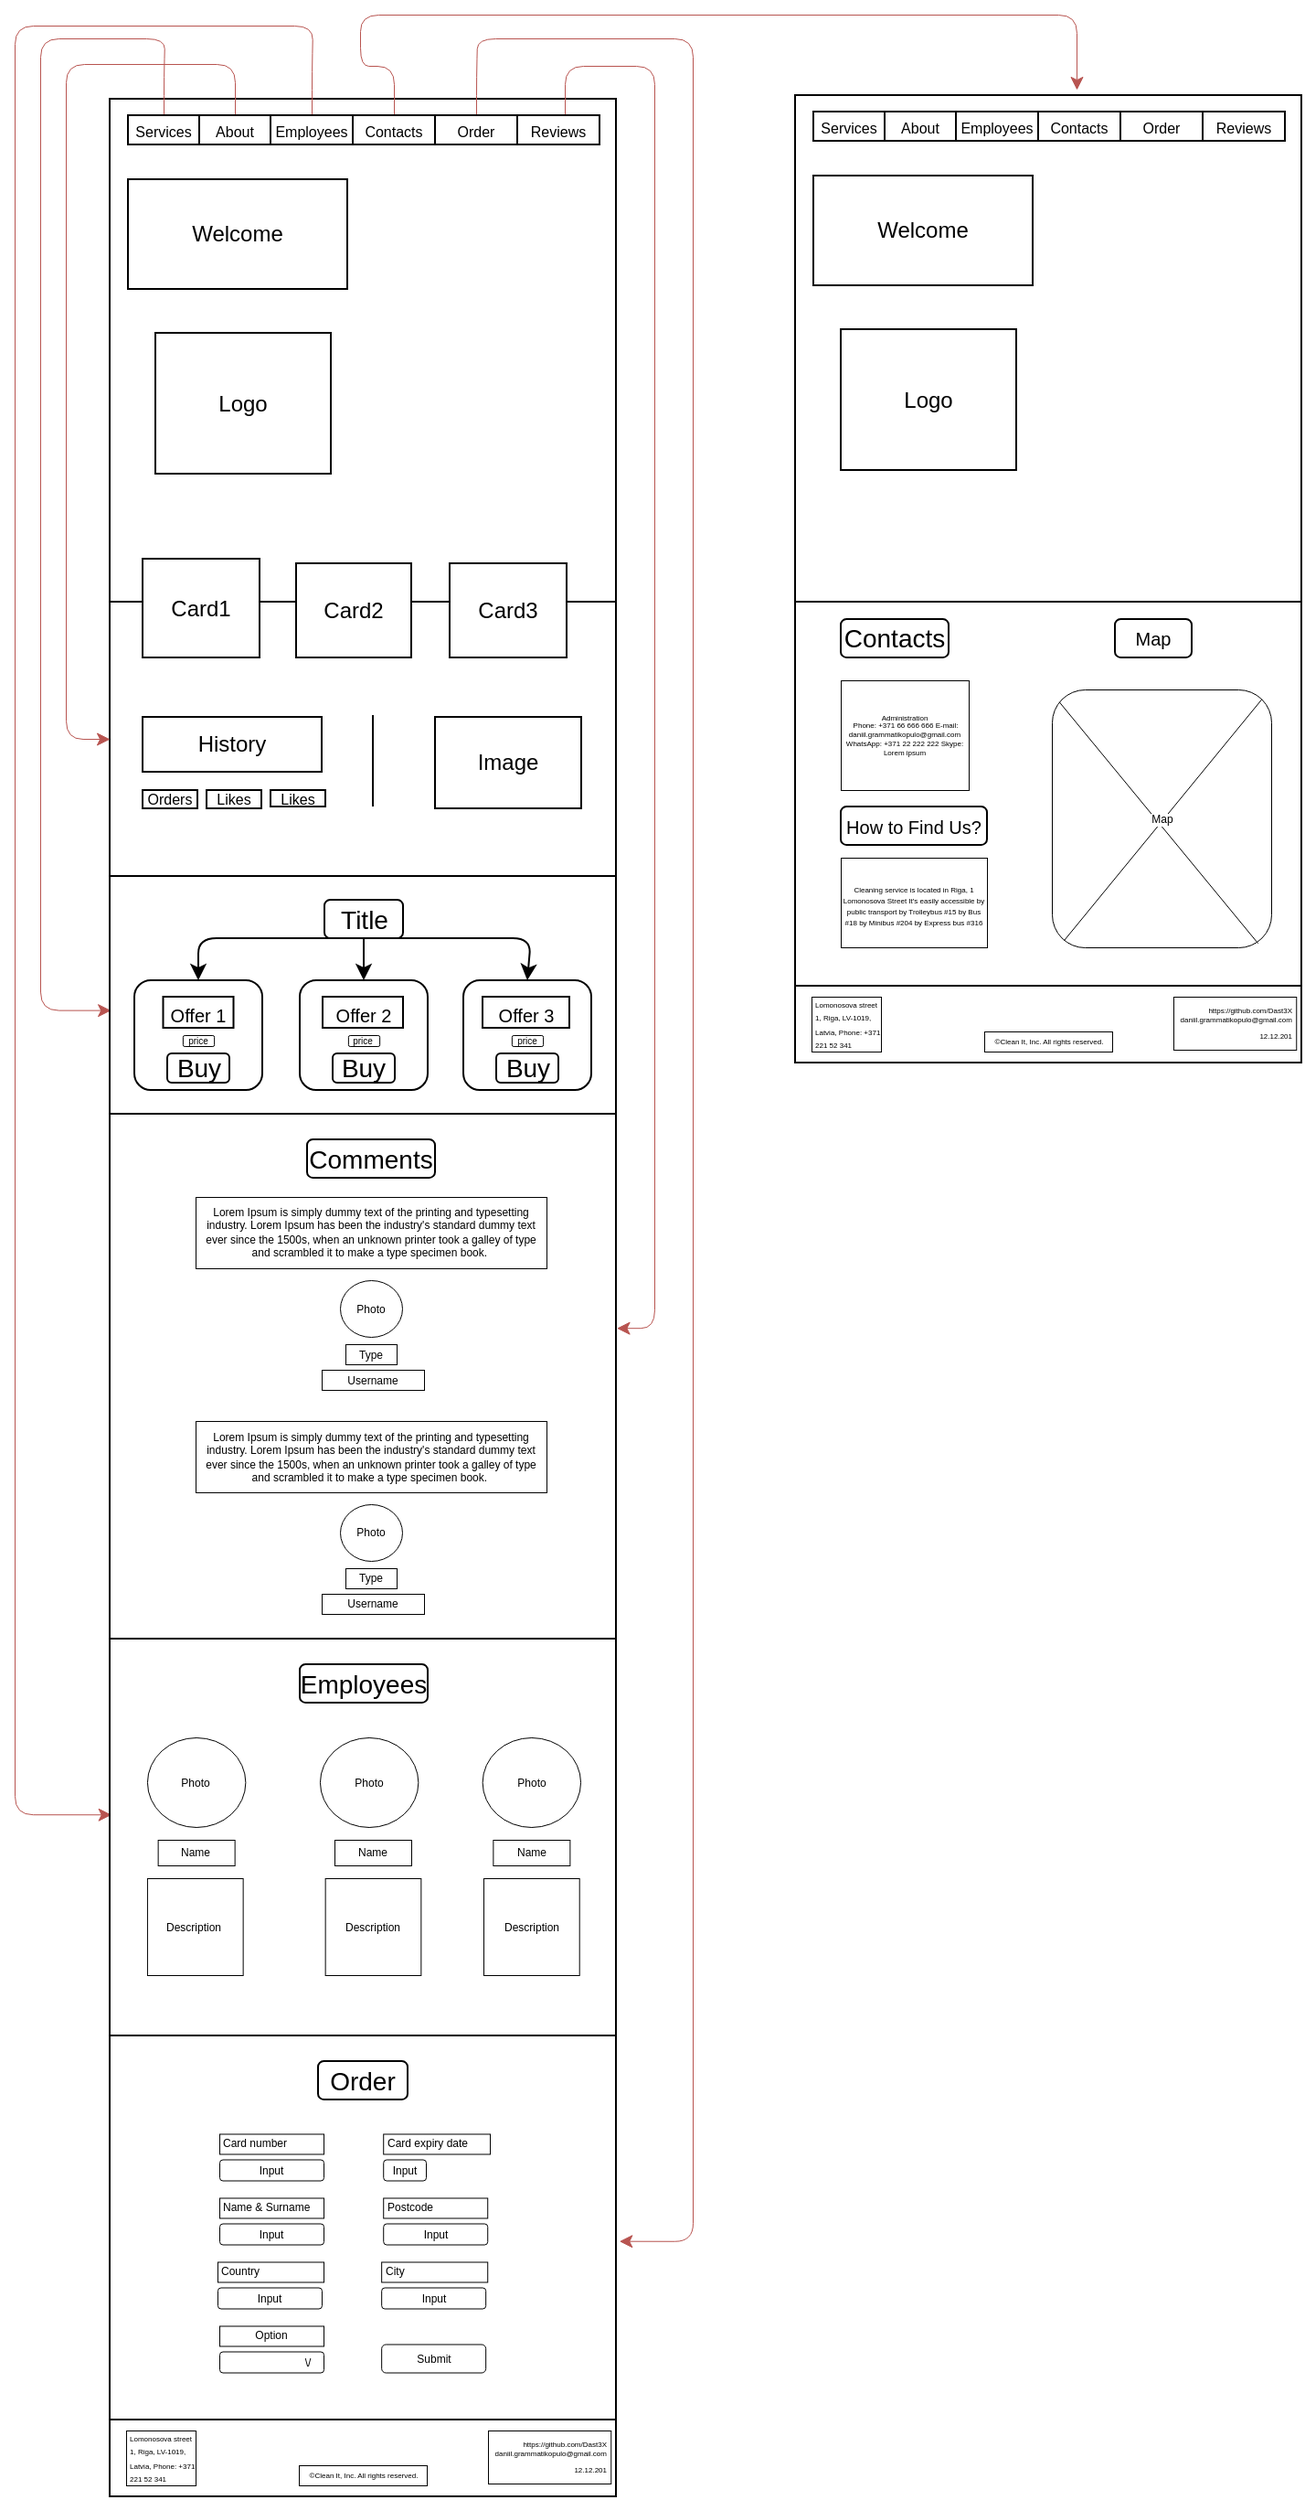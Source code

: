 <mxfile version="20.7.4" type="device"><diagram id="9Qrup2oT-yBpUS3S51G-" name="Page-1"><mxGraphModel dx="2049" dy="2237" grid="1" gridSize="7" guides="1" tooltips="1" connect="1" arrows="1" fold="1" page="1" pageScale="1" pageWidth="850" pageHeight="1100" math="0" shadow="0"><root><mxCell id="0"/><mxCell id="1" parent="0"/><mxCell id="4r6QGuU--XmFVPtCDeLg-192" value="" style="rounded=0;whiteSpace=wrap;html=1;fontSize=8;" vertex="1" parent="1"><mxGeometry x="525" y="300" width="277" height="210" as="geometry"/></mxCell><mxCell id="4r6QGuU--XmFVPtCDeLg-8" value="" style="whiteSpace=wrap;html=1;aspect=fixed;rounded=0;" vertex="1" parent="1"><mxGeometry x="150" y="25" width="277" height="277" as="geometry"/></mxCell><mxCell id="4r6QGuU--XmFVPtCDeLg-10" value="Welcome" style="rounded=0;whiteSpace=wrap;html=1;" vertex="1" parent="1"><mxGeometry x="160" y="69" width="120" height="60" as="geometry"/></mxCell><mxCell id="4r6QGuU--XmFVPtCDeLg-11" value="Logo" style="rounded=0;whiteSpace=wrap;html=1;" vertex="1" parent="1"><mxGeometry x="175" y="153" width="96" height="77" as="geometry"/></mxCell><mxCell id="4r6QGuU--XmFVPtCDeLg-12" value="" style="rounded=0;whiteSpace=wrap;html=1;" vertex="1" parent="1"><mxGeometry x="150" y="300" width="277" height="150" as="geometry"/></mxCell><mxCell id="4r6QGuU--XmFVPtCDeLg-13" value="Card1" style="rounded=0;whiteSpace=wrap;html=1;" vertex="1" parent="1"><mxGeometry x="168" y="276.5" width="64" height="54" as="geometry"/></mxCell><mxCell id="4r6QGuU--XmFVPtCDeLg-14" value="Card2" style="rounded=0;whiteSpace=wrap;html=1;" vertex="1" parent="1"><mxGeometry x="252" y="279" width="63" height="51.5" as="geometry"/></mxCell><mxCell id="4r6QGuU--XmFVPtCDeLg-15" value="Card3" style="rounded=0;whiteSpace=wrap;html=1;" vertex="1" parent="1"><mxGeometry x="336" y="279" width="64" height="51.5" as="geometry"/></mxCell><mxCell id="4r6QGuU--XmFVPtCDeLg-16" value="History" style="rounded=0;whiteSpace=wrap;html=1;" vertex="1" parent="1"><mxGeometry x="168" y="363" width="98" height="30" as="geometry"/></mxCell><mxCell id="4r6QGuU--XmFVPtCDeLg-18" value="" style="endArrow=none;html=1;rounded=0;" edge="1" parent="1"><mxGeometry x="0.2" y="-155" width="50" height="50" relative="1" as="geometry"><mxPoint x="294" y="412" as="sourcePoint"/><mxPoint x="294" y="362" as="targetPoint"/><Array as="points"><mxPoint x="294" y="392"/></Array><mxPoint as="offset"/></mxGeometry></mxCell><mxCell id="4r6QGuU--XmFVPtCDeLg-19" value="Image" style="rounded=0;whiteSpace=wrap;html=1;" vertex="1" parent="1"><mxGeometry x="328" y="363" width="80" height="50" as="geometry"/></mxCell><mxCell id="4r6QGuU--XmFVPtCDeLg-23" value="Orders" style="rounded=0;whiteSpace=wrap;html=1;fontSize=8;" vertex="1" parent="1"><mxGeometry x="168" y="403" width="30" height="10" as="geometry"/></mxCell><mxCell id="4r6QGuU--XmFVPtCDeLg-24" value="Likes" style="rounded=0;whiteSpace=wrap;html=1;fontSize=8;" vertex="1" parent="1"><mxGeometry x="203" y="403" width="30" height="10" as="geometry"/></mxCell><mxCell id="4r6QGuU--XmFVPtCDeLg-25" value="Likes" style="rounded=0;whiteSpace=wrap;html=1;fontSize=8;" vertex="1" parent="1"><mxGeometry x="238" y="403" width="30" height="9" as="geometry"/></mxCell><mxCell id="4r6QGuU--XmFVPtCDeLg-147" style="edgeStyle=orthogonalEdgeStyle;orthogonalLoop=1;jettySize=auto;html=1;fontSize=4;entryX=0.002;entryY=0.564;entryDx=0;entryDy=0;entryPerimeter=0;spacing=1;strokeWidth=0.5;fillColor=#f8cecc;strokeColor=#b85450;" edge="1" parent="1" source="4r6QGuU--XmFVPtCDeLg-27" target="4r6QGuU--XmFVPtCDeLg-46"><mxGeometry relative="1" as="geometry"><mxPoint x="126" y="195.645" as="targetPoint"/><Array as="points"><mxPoint x="180" y="13"/><mxPoint x="180" y="13"/><mxPoint x="180" y="-8"/><mxPoint x="112" y="-8"/><mxPoint x="112" y="523"/></Array></mxGeometry></mxCell><mxCell id="4r6QGuU--XmFVPtCDeLg-27" value="&lt;font style=&quot;font-size: 8px;&quot;&gt;Services&lt;/font&gt;" style="rounded=0;whiteSpace=wrap;html=1;" vertex="1" parent="1"><mxGeometry x="160" y="34" width="39" height="16" as="geometry"/></mxCell><mxCell id="4r6QGuU--XmFVPtCDeLg-130" style="edgeStyle=orthogonalEdgeStyle;orthogonalLoop=1;jettySize=auto;html=1;fontSize=4;entryX=0;entryY=0.5;entryDx=0;entryDy=0;spacing=1;strokeWidth=0.5;fillColor=#f8cecc;strokeColor=#b85450;" edge="1" parent="1" source="4r6QGuU--XmFVPtCDeLg-28" target="4r6QGuU--XmFVPtCDeLg-12"><mxGeometry relative="1" as="geometry"><mxPoint x="112" y="69" as="targetPoint"/><Array as="points"><mxPoint x="219" y="6"/><mxPoint x="126" y="6"/><mxPoint x="126" y="375"/></Array></mxGeometry></mxCell><mxCell id="4r6QGuU--XmFVPtCDeLg-28" value="&lt;font style=&quot;font-size: 8px;&quot;&gt;About&lt;/font&gt;" style="rounded=0;whiteSpace=wrap;html=1;" vertex="1" parent="1"><mxGeometry x="199" y="34" width="39" height="16" as="geometry"/></mxCell><mxCell id="4r6QGuU--XmFVPtCDeLg-138" style="edgeStyle=orthogonalEdgeStyle;orthogonalLoop=1;jettySize=auto;html=1;fontSize=4;entryX=0.003;entryY=0.443;entryDx=0;entryDy=0;entryPerimeter=0;spacing=1;strokeWidth=0.5;fillColor=#f8cecc;strokeColor=#b85450;" edge="1" parent="1" source="4r6QGuU--XmFVPtCDeLg-29" target="4r6QGuU--XmFVPtCDeLg-83"><mxGeometry relative="1" as="geometry"><mxPoint x="98" y="965" as="targetPoint"/><Array as="points"><mxPoint x="261" y="10"/><mxPoint x="261" y="10"/><mxPoint x="261" y="-15"/><mxPoint x="98" y="-15"/><mxPoint x="98" y="963"/></Array></mxGeometry></mxCell><mxCell id="4r6QGuU--XmFVPtCDeLg-29" value="&lt;font style=&quot;font-size: 8px;&quot;&gt;Employees&lt;/font&gt;" style="rounded=0;whiteSpace=wrap;html=1;" vertex="1" parent="1"><mxGeometry x="238" y="34" width="45" height="16" as="geometry"/></mxCell><mxCell id="4r6QGuU--XmFVPtCDeLg-173" style="edgeStyle=orthogonalEdgeStyle;orthogonalLoop=1;jettySize=auto;html=1;strokeWidth=0.5;fontSize=4;fillColor=#f8cecc;strokeColor=#b85450;" edge="1" parent="1" source="4r6QGuU--XmFVPtCDeLg-40"><mxGeometry relative="1" as="geometry"><mxPoint x="679" y="20" as="targetPoint"/><Array as="points"><mxPoint x="306" y="7"/><mxPoint x="287" y="7"/><mxPoint x="287" y="-21"/><mxPoint x="679" y="-21"/><mxPoint x="679" y="20"/></Array></mxGeometry></mxCell><mxCell id="4r6QGuU--XmFVPtCDeLg-40" value="&lt;font style=&quot;font-size: 8px;&quot;&gt;Contacts&lt;/font&gt;" style="rounded=0;whiteSpace=wrap;html=1;" vertex="1" parent="1"><mxGeometry x="283" y="34" width="45" height="16" as="geometry"/></mxCell><mxCell id="4r6QGuU--XmFVPtCDeLg-156" style="edgeStyle=orthogonalEdgeStyle;orthogonalLoop=1;jettySize=auto;html=1;fontSize=4;entryX=1.006;entryY=0.535;entryDx=0;entryDy=0;entryPerimeter=0;spacing=1;strokeWidth=0.5;fillColor=#f8cecc;strokeColor=#b85450;" edge="1" parent="1" source="4r6QGuU--XmFVPtCDeLg-41" target="4r6QGuU--XmFVPtCDeLg-97"><mxGeometry relative="1" as="geometry"><mxPoint x="462" y="1196" as="targetPoint"/><Array as="points"><mxPoint x="351" y="13"/><mxPoint x="351" y="13"/><mxPoint x="351" y="-8"/><mxPoint x="469" y="-8"/><mxPoint x="469" y="1196"/></Array></mxGeometry></mxCell><mxCell id="4r6QGuU--XmFVPtCDeLg-41" value="&lt;font style=&quot;font-size: 8px;&quot;&gt;Order&lt;/font&gt;" style="rounded=0;whiteSpace=wrap;html=1;" vertex="1" parent="1"><mxGeometry x="328" y="34" width="45" height="16" as="geometry"/></mxCell><mxCell id="4r6QGuU--XmFVPtCDeLg-158" style="edgeStyle=orthogonalEdgeStyle;orthogonalLoop=1;jettySize=auto;html=1;fontSize=4;entryX=1.001;entryY=0.408;entryDx=0;entryDy=0;entryPerimeter=0;spacing=1;strokeWidth=0.5;fillColor=#f8cecc;strokeColor=#b85450;" edge="1" parent="1" source="4r6QGuU--XmFVPtCDeLg-43" target="4r6QGuU--XmFVPtCDeLg-71"><mxGeometry relative="1" as="geometry"><mxPoint x="434" y="251" as="targetPoint"/><Array as="points"><mxPoint x="399" y="7"/><mxPoint x="448" y="7"/><mxPoint x="448" y="697"/></Array></mxGeometry></mxCell><mxCell id="4r6QGuU--XmFVPtCDeLg-43" value="&lt;font style=&quot;font-size: 8px;&quot;&gt;Reviews&lt;/font&gt;" style="rounded=0;whiteSpace=wrap;html=1;" vertex="1" parent="1"><mxGeometry x="373" y="34" width="45" height="16" as="geometry"/></mxCell><mxCell id="4r6QGuU--XmFVPtCDeLg-46" value="" style="rounded=0;whiteSpace=wrap;html=1;fontSize=8;" vertex="1" parent="1"><mxGeometry x="150" y="450" width="277" height="130" as="geometry"/></mxCell><mxCell id="4r6QGuU--XmFVPtCDeLg-58" style="edgeStyle=orthogonalEdgeStyle;orthogonalLoop=1;jettySize=auto;html=1;entryX=0.5;entryY=0;entryDx=0;entryDy=0;fontSize=14;" edge="1" parent="1" source="4r6QGuU--XmFVPtCDeLg-49" target="4r6QGuU--XmFVPtCDeLg-52"><mxGeometry relative="1" as="geometry"/></mxCell><mxCell id="4r6QGuU--XmFVPtCDeLg-49" value="&lt;font style=&quot;font-size: 14px;&quot;&gt;Title&lt;/font&gt;" style="rounded=1;whiteSpace=wrap;html=1;fontSize=8;" vertex="1" parent="1"><mxGeometry x="267.5" y="463" width="43" height="21" as="geometry"/></mxCell><mxCell id="4r6QGuU--XmFVPtCDeLg-50" value="" style="rounded=1;whiteSpace=wrap;html=1;fontSize=14;" vertex="1" parent="1"><mxGeometry x="163.5" y="507" width="70" height="60" as="geometry"/></mxCell><mxCell id="4r6QGuU--XmFVPtCDeLg-52" value="" style="rounded=1;whiteSpace=wrap;html=1;fontSize=14;" vertex="1" parent="1"><mxGeometry x="254" y="507" width="70" height="60" as="geometry"/></mxCell><mxCell id="4r6QGuU--XmFVPtCDeLg-53" value="" style="rounded=1;whiteSpace=wrap;html=1;fontSize=14;" vertex="1" parent="1"><mxGeometry x="343.5" y="507" width="70" height="60" as="geometry"/></mxCell><mxCell id="4r6QGuU--XmFVPtCDeLg-54" value="Buy" style="rounded=1;whiteSpace=wrap;html=1;fontSize=14;" vertex="1" parent="1"><mxGeometry x="181.5" y="547" width="34" height="16" as="geometry"/></mxCell><mxCell id="4r6QGuU--XmFVPtCDeLg-55" value="Buy" style="rounded=1;whiteSpace=wrap;html=1;fontSize=14;" vertex="1" parent="1"><mxGeometry x="272" y="547" width="34" height="16" as="geometry"/></mxCell><mxCell id="4r6QGuU--XmFVPtCDeLg-56" value="Buy" style="rounded=1;whiteSpace=wrap;html=1;fontSize=14;" vertex="1" parent="1"><mxGeometry x="361.5" y="547" width="34" height="16" as="geometry"/></mxCell><mxCell id="4r6QGuU--XmFVPtCDeLg-59" value="" style="endArrow=classic;html=1;fontSize=14;exitX=0.5;exitY=1;exitDx=0;exitDy=0;entryX=0.5;entryY=0;entryDx=0;entryDy=0;" edge="1" parent="1" source="4r6QGuU--XmFVPtCDeLg-49" target="4r6QGuU--XmFVPtCDeLg-50"><mxGeometry width="50" height="50" relative="1" as="geometry"><mxPoint x="261.5" y="527" as="sourcePoint"/><mxPoint x="311.5" y="477" as="targetPoint"/><Array as="points"><mxPoint x="198.5" y="484"/></Array></mxGeometry></mxCell><mxCell id="4r6QGuU--XmFVPtCDeLg-60" value="" style="endArrow=classic;html=1;fontSize=14;exitX=0.5;exitY=1;exitDx=0;exitDy=0;entryX=0.5;entryY=0;entryDx=0;entryDy=0;" edge="1" parent="1" source="4r6QGuU--XmFVPtCDeLg-49" target="4r6QGuU--XmFVPtCDeLg-53"><mxGeometry width="50" height="50" relative="1" as="geometry"><mxPoint x="296" y="491.0" as="sourcePoint"/><mxPoint x="380.5" y="505" as="targetPoint"/><Array as="points"><mxPoint x="380.5" y="484"/></Array></mxGeometry></mxCell><mxCell id="4r6QGuU--XmFVPtCDeLg-62" value="&lt;span style=&quot;font-size: 10px;&quot;&gt;Offer 1&lt;/span&gt;" style="rounded=0;whiteSpace=wrap;html=1;fontSize=14;" vertex="1" parent="1"><mxGeometry x="179.25" y="516" width="38.5" height="17" as="geometry"/></mxCell><mxCell id="4r6QGuU--XmFVPtCDeLg-63" value="&lt;span style=&quot;font-size: 10px;&quot;&gt;Offer 2&lt;/span&gt;" style="rounded=0;whiteSpace=wrap;html=1;fontSize=14;" vertex="1" parent="1"><mxGeometry x="266.5" y="516" width="44" height="17" as="geometry"/></mxCell><mxCell id="4r6QGuU--XmFVPtCDeLg-64" value="&lt;span style=&quot;font-size: 10px;&quot;&gt;Offer 3&lt;/span&gt;" style="rounded=0;whiteSpace=wrap;html=1;fontSize=14;" vertex="1" parent="1"><mxGeometry x="354" y="516" width="47.5" height="17" as="geometry"/></mxCell><mxCell id="4r6QGuU--XmFVPtCDeLg-66" value="&lt;font style=&quot;font-size: 6px;&quot;&gt;&lt;sup style=&quot;&quot;&gt;price&lt;/sup&gt;&lt;/font&gt;" style="rounded=1;whiteSpace=wrap;html=1;fontSize=14;strokeWidth=0.5;" vertex="1" parent="1"><mxGeometry x="280.44" y="537" width="17.13" height="6" as="geometry"/></mxCell><mxCell id="4r6QGuU--XmFVPtCDeLg-68" value="&lt;font style=&quot;font-size: 6px;&quot;&gt;&lt;sup style=&quot;&quot;&gt;price&lt;/sup&gt;&lt;/font&gt;" style="rounded=1;whiteSpace=wrap;html=1;fontSize=14;strokeWidth=0.5;" vertex="1" parent="1"><mxGeometry x="369.93" y="537" width="17.13" height="6" as="geometry"/></mxCell><mxCell id="4r6QGuU--XmFVPtCDeLg-69" value="&lt;font style=&quot;font-size: 6px;&quot;&gt;&lt;sup style=&quot;&quot;&gt;price&lt;/sup&gt;&lt;/font&gt;" style="rounded=1;whiteSpace=wrap;html=1;fontSize=14;strokeWidth=0.5;" vertex="1" parent="1"><mxGeometry x="189.94" y="537" width="17.13" height="6" as="geometry"/></mxCell><mxCell id="4r6QGuU--XmFVPtCDeLg-71" value="" style="rounded=0;whiteSpace=wrap;html=1;fontSize=8;" vertex="1" parent="1"><mxGeometry x="150" y="580" width="277" height="287" as="geometry"/></mxCell><mxCell id="4r6QGuU--XmFVPtCDeLg-72" value="&lt;font style=&quot;font-size: 14px;&quot;&gt;Comments&lt;/font&gt;" style="rounded=1;whiteSpace=wrap;html=1;fontSize=8;" vertex="1" parent="1"><mxGeometry x="258" y="594" width="70" height="21" as="geometry"/></mxCell><mxCell id="4r6QGuU--XmFVPtCDeLg-73" value="Lorem Ipsum is simply dummy text of the printing and typesetting industry. Lorem Ipsum has been the industry's standard dummy text ever since the 1500s, when an unknown printer took a galley of type and scrambled it to make a type specimen book.&amp;nbsp;" style="rounded=0;whiteSpace=wrap;html=1;strokeWidth=0.5;fontSize=6;" vertex="1" parent="1"><mxGeometry x="197" y="625.5" width="192" height="39" as="geometry"/></mxCell><mxCell id="4r6QGuU--XmFVPtCDeLg-74" value="Photo" style="ellipse;whiteSpace=wrap;html=1;strokeWidth=0.5;fontSize=6;" vertex="1" parent="1"><mxGeometry x="276.01" y="671" width="33.98" height="31" as="geometry"/></mxCell><mxCell id="4r6QGuU--XmFVPtCDeLg-75" value="Type" style="rounded=0;whiteSpace=wrap;html=1;strokeWidth=0.5;fontSize=6;" vertex="1" parent="1"><mxGeometry x="279" y="706" width="28" height="11" as="geometry"/></mxCell><mxCell id="4r6QGuU--XmFVPtCDeLg-76" value="Username" style="rounded=0;whiteSpace=wrap;html=1;strokeWidth=0.5;fontSize=6;" vertex="1" parent="1"><mxGeometry x="266" y="720" width="56" height="11" as="geometry"/></mxCell><mxCell id="4r6QGuU--XmFVPtCDeLg-77" value="Lorem Ipsum is simply dummy text of the printing and typesetting industry. Lorem Ipsum has been the industry's standard dummy text ever since the 1500s, when an unknown printer took a galley of type and scrambled it to make a type specimen book.&amp;nbsp;" style="rounded=0;whiteSpace=wrap;html=1;strokeWidth=0.5;fontSize=6;" vertex="1" parent="1"><mxGeometry x="197" y="748" width="192" height="39" as="geometry"/></mxCell><mxCell id="4r6QGuU--XmFVPtCDeLg-78" value="Photo" style="ellipse;whiteSpace=wrap;html=1;strokeWidth=0.5;fontSize=6;" vertex="1" parent="1"><mxGeometry x="276.01" y="793.5" width="33.98" height="31" as="geometry"/></mxCell><mxCell id="4r6QGuU--XmFVPtCDeLg-79" value="Type" style="rounded=0;whiteSpace=wrap;html=1;strokeWidth=0.5;fontSize=6;" vertex="1" parent="1"><mxGeometry x="279" y="828.5" width="28" height="11" as="geometry"/></mxCell><mxCell id="4r6QGuU--XmFVPtCDeLg-80" value="Username" style="rounded=0;whiteSpace=wrap;html=1;strokeWidth=0.5;fontSize=6;" vertex="1" parent="1"><mxGeometry x="266" y="842.5" width="56" height="11" as="geometry"/></mxCell><mxCell id="4r6QGuU--XmFVPtCDeLg-83" value="" style="rounded=0;whiteSpace=wrap;html=1;fontSize=8;" vertex="1" parent="1"><mxGeometry x="150" y="867" width="277" height="217" as="geometry"/></mxCell><mxCell id="4r6QGuU--XmFVPtCDeLg-84" value="&lt;font style=&quot;font-size: 14px;&quot;&gt;Employees&lt;/font&gt;" style="rounded=1;whiteSpace=wrap;html=1;fontSize=8;" vertex="1" parent="1"><mxGeometry x="254" y="881" width="70" height="21" as="geometry"/></mxCell><mxCell id="4r6QGuU--XmFVPtCDeLg-85" value="Photo" style="ellipse;whiteSpace=wrap;html=1;strokeWidth=0.5;fontSize=6;" vertex="1" parent="1"><mxGeometry x="170.47" y="921" width="53.71" height="49" as="geometry"/></mxCell><mxCell id="4r6QGuU--XmFVPtCDeLg-86" value="Photo" style="ellipse;whiteSpace=wrap;html=1;strokeWidth=0.5;fontSize=6;" vertex="1" parent="1"><mxGeometry x="264.97" y="921" width="53.71" height="49" as="geometry"/></mxCell><mxCell id="4r6QGuU--XmFVPtCDeLg-87" value="Photo" style="ellipse;whiteSpace=wrap;html=1;strokeWidth=0.5;fontSize=6;" vertex="1" parent="1"><mxGeometry x="353.82" y="921" width="53.71" height="49" as="geometry"/></mxCell><mxCell id="4r6QGuU--XmFVPtCDeLg-88" value="Name" style="rounded=0;whiteSpace=wrap;html=1;strokeWidth=0.5;fontSize=6;" vertex="1" parent="1"><mxGeometry x="176.32" y="977" width="42" height="14" as="geometry"/></mxCell><mxCell id="4r6QGuU--XmFVPtCDeLg-89" value="Description" style="rounded=0;whiteSpace=wrap;html=1;strokeWidth=0.5;fontSize=6;" vertex="1" parent="1"><mxGeometry x="170.47" y="998" width="52.35" height="53" as="geometry"/></mxCell><mxCell id="4r6QGuU--XmFVPtCDeLg-93" value="Name" style="rounded=0;whiteSpace=wrap;html=1;strokeWidth=0.5;fontSize=6;" vertex="1" parent="1"><mxGeometry x="273" y="977" width="42" height="14" as="geometry"/></mxCell><mxCell id="4r6QGuU--XmFVPtCDeLg-94" value="Description" style="rounded=0;whiteSpace=wrap;html=1;strokeWidth=0.5;fontSize=6;" vertex="1" parent="1"><mxGeometry x="267.82" y="998" width="52.35" height="53" as="geometry"/></mxCell><mxCell id="4r6QGuU--XmFVPtCDeLg-95" value="Name" style="rounded=0;whiteSpace=wrap;html=1;strokeWidth=0.5;fontSize=6;" vertex="1" parent="1"><mxGeometry x="359.68" y="977" width="42" height="14" as="geometry"/></mxCell><mxCell id="4r6QGuU--XmFVPtCDeLg-96" value="Description" style="rounded=0;whiteSpace=wrap;html=1;strokeWidth=0.5;fontSize=6;" vertex="1" parent="1"><mxGeometry x="354.5" y="998" width="52.35" height="53" as="geometry"/></mxCell><mxCell id="4r6QGuU--XmFVPtCDeLg-97" value="" style="rounded=0;whiteSpace=wrap;html=1;fontSize=8;align=left;" vertex="1" parent="1"><mxGeometry x="150" y="1084" width="277" height="210" as="geometry"/></mxCell><mxCell id="4r6QGuU--XmFVPtCDeLg-99" value="&lt;font style=&quot;font-size: 14px;&quot;&gt;Order&lt;/font&gt;" style="rounded=1;whiteSpace=wrap;html=1;fontSize=8;" vertex="1" parent="1"><mxGeometry x="264" y="1098" width="49" height="21" as="geometry"/></mxCell><mxCell id="4r6QGuU--XmFVPtCDeLg-105" value="Input" style="rounded=1;whiteSpace=wrap;html=1;strokeWidth=0.5;fontSize=6;" vertex="1" parent="1"><mxGeometry x="210.01" y="1151.75" width="57" height="11.5" as="geometry"/></mxCell><mxCell id="4r6QGuU--XmFVPtCDeLg-107" value="Card number" style="rounded=0;whiteSpace=wrap;html=1;strokeWidth=0.5;fontSize=6;align=left;" vertex="1" parent="1"><mxGeometry x="210.01" y="1137.75" width="57" height="11" as="geometry"/></mxCell><mxCell id="4r6QGuU--XmFVPtCDeLg-108" value="Input" style="rounded=1;whiteSpace=wrap;html=1;strokeWidth=0.5;fontSize=6;" vertex="1" parent="1"><mxGeometry x="210.01" y="1186.75" width="57" height="11.5" as="geometry"/></mxCell><mxCell id="4r6QGuU--XmFVPtCDeLg-109" value="Name &amp;amp; Surname" style="rounded=0;whiteSpace=wrap;html=1;strokeWidth=0.5;fontSize=6;align=left;" vertex="1" parent="1"><mxGeometry x="210.01" y="1172.75" width="57" height="11" as="geometry"/></mxCell><mxCell id="4r6QGuU--XmFVPtCDeLg-110" value="Input" style="rounded=1;whiteSpace=wrap;html=1;strokeWidth=0.5;fontSize=6;" vertex="1" parent="1"><mxGeometry x="208.98" y="1221.75" width="57" height="11.5" as="geometry"/></mxCell><mxCell id="4r6QGuU--XmFVPtCDeLg-111" value="Country" style="rounded=0;whiteSpace=wrap;html=1;strokeWidth=0.5;fontSize=6;align=left;" vertex="1" parent="1"><mxGeometry x="208.98" y="1207.75" width="58.03" height="11" as="geometry"/></mxCell><mxCell id="4r6QGuU--XmFVPtCDeLg-112" value="&lt;blockquote style=&quot;margin: 0 0 0 40px; border: none; padding: 0px;&quot;&gt;\/&lt;/blockquote&gt;" style="rounded=1;whiteSpace=wrap;html=1;strokeWidth=0.5;fontSize=6;" vertex="1" parent="1"><mxGeometry x="210.01" y="1256.75" width="57" height="11.5" as="geometry"/></mxCell><mxCell id="4r6QGuU--XmFVPtCDeLg-113" value="Option" style="rounded=0;whiteSpace=wrap;html=1;strokeWidth=0.5;fontSize=6;" vertex="1" parent="1"><mxGeometry x="210.01" y="1242.75" width="57" height="11" as="geometry"/></mxCell><mxCell id="4r6QGuU--XmFVPtCDeLg-114" value="Input" style="rounded=1;whiteSpace=wrap;html=1;strokeWidth=0.5;fontSize=6;" vertex="1" parent="1"><mxGeometry x="299.61" y="1151.75" width="23.4" height="11.5" as="geometry"/></mxCell><mxCell id="4r6QGuU--XmFVPtCDeLg-115" value="Сard expiry date" style="rounded=0;whiteSpace=wrap;html=1;strokeWidth=0.5;fontSize=6;align=left;" vertex="1" parent="1"><mxGeometry x="299.61" y="1137.75" width="58.4" height="11" as="geometry"/></mxCell><mxCell id="4r6QGuU--XmFVPtCDeLg-116" value="Input" style="rounded=1;whiteSpace=wrap;html=1;strokeWidth=0.5;fontSize=6;" vertex="1" parent="1"><mxGeometry x="299.61" y="1186.75" width="57" height="11.5" as="geometry"/></mxCell><mxCell id="4r6QGuU--XmFVPtCDeLg-117" value="Postcode" style="rounded=0;whiteSpace=wrap;html=1;strokeWidth=0.5;fontSize=6;align=left;" vertex="1" parent="1"><mxGeometry x="299.61" y="1172.75" width="57" height="11" as="geometry"/></mxCell><mxCell id="4r6QGuU--XmFVPtCDeLg-118" value="Input" style="rounded=1;whiteSpace=wrap;html=1;strokeWidth=0.5;fontSize=6;" vertex="1" parent="1"><mxGeometry x="298.58" y="1221.75" width="57" height="11.5" as="geometry"/></mxCell><mxCell id="4r6QGuU--XmFVPtCDeLg-119" value="City" style="rounded=0;whiteSpace=wrap;html=1;strokeWidth=0.5;fontSize=6;align=left;" vertex="1" parent="1"><mxGeometry x="298.58" y="1207.75" width="58.03" height="11" as="geometry"/></mxCell><mxCell id="4r6QGuU--XmFVPtCDeLg-122" value="Submit" style="rounded=1;whiteSpace=wrap;html=1;strokeWidth=0.5;fontSize=6;" vertex="1" parent="1"><mxGeometry x="298.58" y="1252.75" width="57" height="15.5" as="geometry"/></mxCell><mxCell id="4r6QGuU--XmFVPtCDeLg-125" value="" style="rounded=0;whiteSpace=wrap;html=1;fontSize=8;align=left;" vertex="1" parent="1"><mxGeometry x="150" y="1294" width="277" height="42" as="geometry"/></mxCell><mxCell id="4r6QGuU--XmFVPtCDeLg-126" value="&lt;font style=&quot;font-size: 4px;&quot;&gt;Lomonosova street 1, Riga, LV-1019, Latvia, Phone: +371 221 52 341&lt;/font&gt;" style="rounded=0;whiteSpace=wrap;html=1;strokeWidth=0.5;fontSize=6;align=left;" vertex="1" parent="1"><mxGeometry x="159" y="1300" width="38" height="30" as="geometry"/></mxCell><mxCell id="4r6QGuU--XmFVPtCDeLg-127" value="©Clean It, Inc. All rights reserved." style="rounded=0;whiteSpace=wrap;html=1;strokeWidth=0.5;fontSize=4;" vertex="1" parent="1"><mxGeometry x="253.5" y="1319" width="70" height="11" as="geometry"/></mxCell><mxCell id="4r6QGuU--XmFVPtCDeLg-128" value="https://github.com/Dast3X&#10;daniil.grammatikopulo@gmail.com&#10;&#10;12.12.201" style="rounded=0;whiteSpace=wrap;strokeWidth=0.5;fontSize=4;align=right;" vertex="1" parent="1"><mxGeometry x="357" y="1300" width="67.13" height="29" as="geometry"/></mxCell><mxCell id="4r6QGuU--XmFVPtCDeLg-160" value="" style="whiteSpace=wrap;html=1;aspect=fixed;rounded=0;" vertex="1" parent="1"><mxGeometry x="525" y="23" width="277" height="277" as="geometry"/></mxCell><mxCell id="4r6QGuU--XmFVPtCDeLg-161" value="Welcome" style="rounded=0;whiteSpace=wrap;html=1;" vertex="1" parent="1"><mxGeometry x="535" y="67" width="120" height="60" as="geometry"/></mxCell><mxCell id="4r6QGuU--XmFVPtCDeLg-162" value="Logo" style="rounded=0;whiteSpace=wrap;html=1;" vertex="1" parent="1"><mxGeometry x="550" y="151" width="96" height="77" as="geometry"/></mxCell><mxCell id="4r6QGuU--XmFVPtCDeLg-163" value="&lt;font style=&quot;font-size: 8px;&quot;&gt;Services&lt;/font&gt;" style="rounded=0;whiteSpace=wrap;html=1;" vertex="1" parent="1"><mxGeometry x="535" y="32" width="39" height="16" as="geometry"/></mxCell><mxCell id="4r6QGuU--XmFVPtCDeLg-164" value="&lt;font style=&quot;font-size: 8px;&quot;&gt;About&lt;/font&gt;" style="rounded=0;whiteSpace=wrap;html=1;" vertex="1" parent="1"><mxGeometry x="574" y="32" width="39" height="16" as="geometry"/></mxCell><mxCell id="4r6QGuU--XmFVPtCDeLg-165" value="&lt;font style=&quot;font-size: 8px;&quot;&gt;Employees&lt;/font&gt;" style="rounded=0;whiteSpace=wrap;html=1;" vertex="1" parent="1"><mxGeometry x="613" y="32" width="45" height="16" as="geometry"/></mxCell><mxCell id="4r6QGuU--XmFVPtCDeLg-166" value="&lt;font style=&quot;font-size: 8px;&quot;&gt;Contacts&lt;/font&gt;" style="rounded=0;whiteSpace=wrap;html=1;" vertex="1" parent="1"><mxGeometry x="658" y="32" width="45" height="16" as="geometry"/></mxCell><mxCell id="4r6QGuU--XmFVPtCDeLg-167" value="&lt;font style=&quot;font-size: 8px;&quot;&gt;Order&lt;/font&gt;" style="rounded=0;whiteSpace=wrap;html=1;" vertex="1" parent="1"><mxGeometry x="703" y="32" width="45" height="16" as="geometry"/></mxCell><mxCell id="4r6QGuU--XmFVPtCDeLg-168" value="&lt;font style=&quot;font-size: 8px;&quot;&gt;Reviews&lt;/font&gt;" style="rounded=0;whiteSpace=wrap;html=1;" vertex="1" parent="1"><mxGeometry x="748" y="32" width="45" height="16" as="geometry"/></mxCell><mxCell id="4r6QGuU--XmFVPtCDeLg-177" value="&lt;font style=&quot;font-size: 14px;&quot;&gt;Contacts&lt;/font&gt;" style="rounded=1;whiteSpace=wrap;html=1;fontSize=8;" vertex="1" parent="1"><mxGeometry x="550" y="309.5" width="59" height="21" as="geometry"/></mxCell><mxCell id="4r6QGuU--XmFVPtCDeLg-193" value="Administration&lt;br&gt;&amp;nbsp;Phone: +371 66 666 666 E-mail: daniil.grammatikopulo@gmail.com WhatsApp: +371 22 222 222 Skype: Lorem ipsum" style="rounded=0;whiteSpace=wrap;html=1;strokeWidth=0.5;fontSize=4;" vertex="1" parent="1"><mxGeometry x="550" y="343" width="70" height="60" as="geometry"/></mxCell><mxCell id="4r6QGuU--XmFVPtCDeLg-194" value="&lt;font style=&quot;font-size: 10px;&quot;&gt;How to Find Us?&lt;/font&gt;" style="rounded=1;whiteSpace=wrap;html=1;fontSize=8;" vertex="1" parent="1"><mxGeometry x="550" y="412" width="80" height="21" as="geometry"/></mxCell><mxCell id="4r6QGuU--XmFVPtCDeLg-195" value="&lt;p style=&quot;line-height: 40%;&quot;&gt;&lt;font style=&quot;font-size: 4px;&quot;&gt;Cleaning service is located in Riga, 1 Lomonosova Street It's easily accessible by public transport by Trolleybus #15 by Bus #18 by Minibus #204 by Express bus #316&lt;/font&gt;&lt;br&gt;&lt;/p&gt;" style="rounded=0;whiteSpace=wrap;html=1;strokeWidth=0.5;fontSize=10;" vertex="1" parent="1"><mxGeometry x="550" y="440" width="80" height="49" as="geometry"/></mxCell><mxCell id="4r6QGuU--XmFVPtCDeLg-198" value="&lt;font style=&quot;font-size: 10px;&quot;&gt;Map&lt;/font&gt;" style="rounded=1;whiteSpace=wrap;html=1;fontSize=8;" vertex="1" parent="1"><mxGeometry x="700" y="309.5" width="42" height="21" as="geometry"/></mxCell><mxCell id="4r6QGuU--XmFVPtCDeLg-199" value="" style="rounded=1;whiteSpace=wrap;html=1;strokeWidth=0.5;fontSize=6;" vertex="1" parent="1"><mxGeometry x="665.5" y="348" width="120" height="141" as="geometry"/></mxCell><mxCell id="4r6QGuU--XmFVPtCDeLg-200" value="" style="endArrow=none;html=1;strokeWidth=0.5;fontSize=6;entryX=0.954;entryY=0.038;entryDx=0;entryDy=0;entryPerimeter=0;exitX=0.054;exitY=0.972;exitDx=0;exitDy=0;exitPerimeter=0;" edge="1" parent="1" source="4r6QGuU--XmFVPtCDeLg-199" target="4r6QGuU--XmFVPtCDeLg-199"><mxGeometry width="50" height="50" relative="1" as="geometry"><mxPoint x="672" y="484" as="sourcePoint"/><mxPoint x="722" y="434" as="targetPoint"/></mxGeometry></mxCell><mxCell id="4r6QGuU--XmFVPtCDeLg-201" value="" style="endArrow=none;html=1;strokeWidth=0.5;fontSize=6;exitX=0.032;exitY=0.047;exitDx=0;exitDy=0;exitPerimeter=0;entryX=0.938;entryY=0.983;entryDx=0;entryDy=0;entryPerimeter=0;" edge="1" parent="1" source="4r6QGuU--XmFVPtCDeLg-199" target="4r6QGuU--XmFVPtCDeLg-199"><mxGeometry width="50" height="50" relative="1" as="geometry"><mxPoint x="861" y="406" as="sourcePoint"/><mxPoint x="911" y="356" as="targetPoint"/></mxGeometry></mxCell><mxCell id="4r6QGuU--XmFVPtCDeLg-203" value="Map" style="text;html=1;strokeColor=none;fillColor=none;align=center;verticalAlign=middle;whiteSpace=wrap;rounded=0;labelBackgroundColor=#FFFFFF;strokeWidth=0.5;fontSize=6;" vertex="1" parent="1"><mxGeometry x="695.5" y="403.5" width="60" height="30" as="geometry"/></mxCell><mxCell id="4r6QGuU--XmFVPtCDeLg-204" value="" style="rounded=0;whiteSpace=wrap;html=1;fontSize=8;align=left;" vertex="1" parent="1"><mxGeometry x="525" y="510" width="277" height="42" as="geometry"/></mxCell><mxCell id="4r6QGuU--XmFVPtCDeLg-205" value="&lt;font style=&quot;font-size: 4px;&quot;&gt;Lomonosova street 1, Riga, LV-1019, Latvia, Phone: +371 221 52 341&lt;/font&gt;" style="rounded=0;whiteSpace=wrap;html=1;strokeWidth=0.5;fontSize=6;align=left;" vertex="1" parent="1"><mxGeometry x="534" y="516" width="38" height="30" as="geometry"/></mxCell><mxCell id="4r6QGuU--XmFVPtCDeLg-206" value="©Clean It, Inc. All rights reserved." style="rounded=0;whiteSpace=wrap;html=1;strokeWidth=0.5;fontSize=4;" vertex="1" parent="1"><mxGeometry x="628.5" y="535" width="70" height="11" as="geometry"/></mxCell><mxCell id="4r6QGuU--XmFVPtCDeLg-207" value="https://github.com/Dast3X&#10;daniil.grammatikopulo@gmail.com&#10;&#10;12.12.201" style="rounded=0;whiteSpace=wrap;strokeWidth=0.5;fontSize=4;align=right;" vertex="1" parent="1"><mxGeometry x="732" y="516" width="67.13" height="29" as="geometry"/></mxCell></root></mxGraphModel></diagram></mxfile>